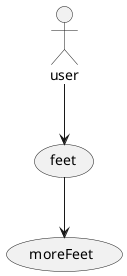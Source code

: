 @startuml

'By Andreas Rovelt & Jonas Meinert Larsen

'Person
:user: as user

'Set up the usecase with alts
usecase feet as fe
usecase moreFeet as mofe

'Sequence
user --> fe
fe --> mofe

@enduml